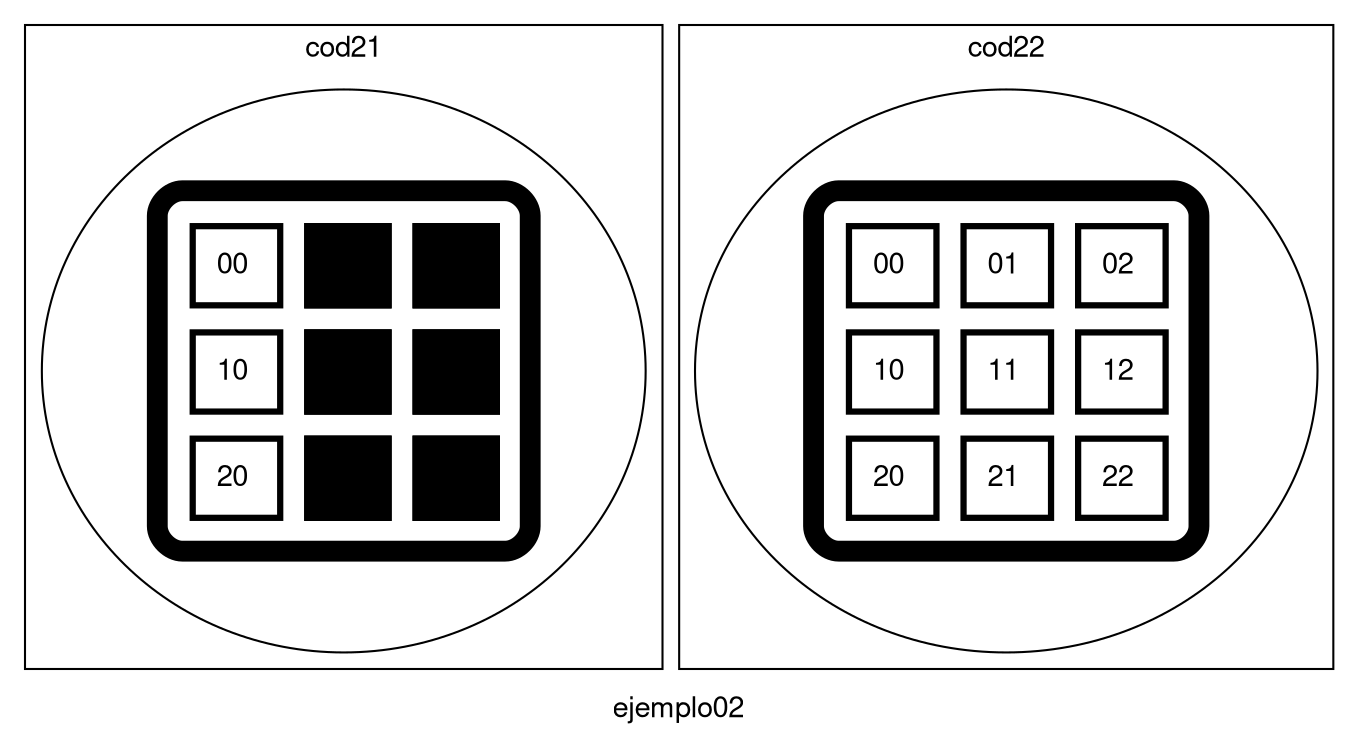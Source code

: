 digraph Example{
        fontname="Helvetica,Arial,sans-serif"
        node [fontname="Helvetica,Arial,sans-serif"]
        edge [fontname="Helvetica,Arial,sans-serif"]
 label = ejemplo02;subgraph cluster_0 {a0 
        [label=<
        <TABLE border="10" cellspacing="10" cellpadding="10" style="rounded" bgcolor="white" gradientangle="315">

                <TR><TD border="3"  bgcolor="white">00 </TD> 
<TD border="3"  bgcolor="black">01</TD><TD border="3"  bgcolor="black">02</TD></TR><TR><TD border="3"  bgcolor="white">10 </TD> 
<TD border="3"  bgcolor="black">11</TD><TD border="3"  bgcolor="black">12</TD></TR><TR><TD border="3"  bgcolor="white">20 </TD> 
<TD border="3"  bgcolor="black">21</TD><TD border="3"  bgcolor="black">22</TD></TR>;</TABLE>>];  
label = cod21; }subgraph cluster_1 {a1 
        [label=<
        <TABLE border="10" cellspacing="10" cellpadding="10" style="rounded" bgcolor="white" gradientangle="315">

                <TR><TD border="3"  bgcolor="white">00 </TD> 
<TD border="3"  bgcolor="white">01 </TD> 
<TD border="3"  bgcolor="white">02 </TD> 
</TR><TR><TD border="3"  bgcolor="white">10 </TD> 
<TD border="3"  bgcolor="white">11 </TD> 
<TD border="3"  bgcolor="white">12 </TD> 
</TR><TR><TD border="3"  bgcolor="white">20 </TD> 
<TD border="3"  bgcolor="white">21 </TD> 
<TD border="3"  bgcolor="white">22 </TD> 
</TR>;</TABLE>>];  
label = cod22; }}